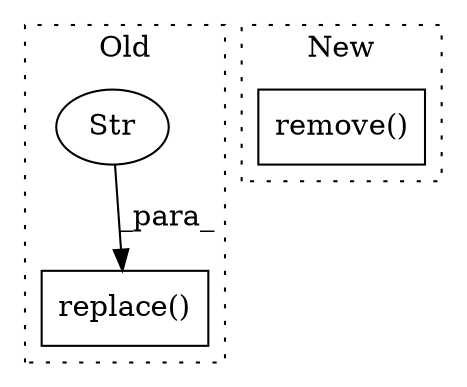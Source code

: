 digraph G {
subgraph cluster0 {
1 [label="replace()" a="75" s="1696,1718" l="14,1" shape="box"];
3 [label="Str" a="66" s="1716" l="2" shape="ellipse"];
label = "Old";
style="dotted";
}
subgraph cluster1 {
2 [label="remove()" a="75" s="1910,1927" l="15,1" shape="box"];
label = "New";
style="dotted";
}
3 -> 1 [label="_para_"];
}